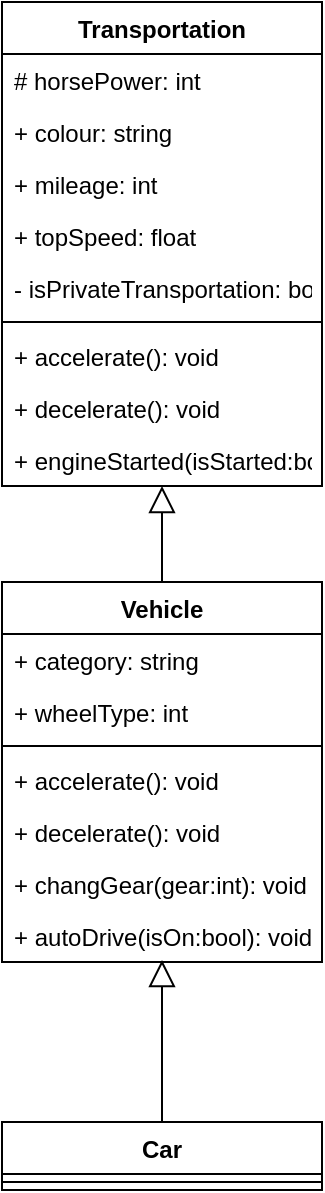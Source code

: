 <mxfile version="13.2.6"><diagram id="mr9vHgrjZ5_gYrxV09fr" name="Page-1"><mxGraphModel dx="782" dy="1602" grid="1" gridSize="10" guides="1" tooltips="1" connect="1" arrows="1" fold="1" page="1" pageScale="1" pageWidth="827" pageHeight="1169" math="0" shadow="0"><root><mxCell id="0"/><mxCell id="1" parent="0"/><mxCell id="kSFikkvMhhY0A_QUyJRF-38" value="" style="edgeStyle=orthogonalEdgeStyle;rounded=0;orthogonalLoop=1;jettySize=auto;html=1;startSize=11;endArrow=block;endFill=0;endSize=11;" edge="1" parent="1" source="kSFikkvMhhY0A_QUyJRF-10" target="kSFikkvMhhY0A_QUyJRF-25"><mxGeometry relative="1" as="geometry"/></mxCell><mxCell id="kSFikkvMhhY0A_QUyJRF-10" value="Vehicle" style="swimlane;fontStyle=1;align=center;verticalAlign=top;childLayout=stackLayout;horizontal=1;startSize=26;horizontalStack=0;resizeParent=1;resizeParentMax=0;resizeLast=0;collapsible=1;marginBottom=0;" vertex="1" parent="1"><mxGeometry x="254" y="-120" width="160" height="190" as="geometry"/></mxCell><mxCell id="kSFikkvMhhY0A_QUyJRF-12" value="+ category: string" style="text;strokeColor=none;fillColor=none;align=left;verticalAlign=top;spacingLeft=4;spacingRight=4;overflow=hidden;rotatable=0;points=[[0,0.5],[1,0.5]];portConstraint=eastwest;" vertex="1" parent="kSFikkvMhhY0A_QUyJRF-10"><mxGeometry y="26" width="160" height="26" as="geometry"/></mxCell><mxCell id="kSFikkvMhhY0A_QUyJRF-13" value="+ wheelType: int" style="text;strokeColor=none;fillColor=none;align=left;verticalAlign=top;spacingLeft=4;spacingRight=4;overflow=hidden;rotatable=0;points=[[0,0.5],[1,0.5]];portConstraint=eastwest;" vertex="1" parent="kSFikkvMhhY0A_QUyJRF-10"><mxGeometry y="52" width="160" height="26" as="geometry"/></mxCell><mxCell id="kSFikkvMhhY0A_QUyJRF-17" value="" style="line;strokeWidth=1;fillColor=none;align=left;verticalAlign=middle;spacingTop=-1;spacingLeft=3;spacingRight=3;rotatable=0;labelPosition=right;points=[];portConstraint=eastwest;" vertex="1" parent="kSFikkvMhhY0A_QUyJRF-10"><mxGeometry y="78" width="160" height="8" as="geometry"/></mxCell><mxCell id="kSFikkvMhhY0A_QUyJRF-18" value="+ accelerate(): void" style="text;strokeColor=none;fillColor=none;align=left;verticalAlign=top;spacingLeft=4;spacingRight=4;overflow=hidden;rotatable=0;points=[[0,0.5],[1,0.5]];portConstraint=eastwest;" vertex="1" parent="kSFikkvMhhY0A_QUyJRF-10"><mxGeometry y="86" width="160" height="26" as="geometry"/></mxCell><mxCell id="kSFikkvMhhY0A_QUyJRF-19" value="+ decelerate(): void" style="text;strokeColor=none;fillColor=none;align=left;verticalAlign=top;spacingLeft=4;spacingRight=4;overflow=hidden;rotatable=0;points=[[0,0.5],[1,0.5]];portConstraint=eastwest;" vertex="1" parent="kSFikkvMhhY0A_QUyJRF-10"><mxGeometry y="112" width="160" height="26" as="geometry"/></mxCell><mxCell id="kSFikkvMhhY0A_QUyJRF-21" value="+ changGear(gear:int): void" style="text;strokeColor=none;fillColor=none;align=left;verticalAlign=top;spacingLeft=4;spacingRight=4;overflow=hidden;rotatable=0;points=[[0,0.5],[1,0.5]];portConstraint=eastwest;" vertex="1" parent="kSFikkvMhhY0A_QUyJRF-10"><mxGeometry y="138" width="160" height="26" as="geometry"/></mxCell><mxCell id="kSFikkvMhhY0A_QUyJRF-22" value="+ autoDrive(isOn:bool): void" style="text;strokeColor=none;fillColor=none;align=left;verticalAlign=top;spacingLeft=4;spacingRight=4;overflow=hidden;rotatable=0;points=[[0,0.5],[1,0.5]];portConstraint=eastwest;" vertex="1" parent="kSFikkvMhhY0A_QUyJRF-10"><mxGeometry y="164" width="160" height="26" as="geometry"/></mxCell><mxCell id="kSFikkvMhhY0A_QUyJRF-24" style="edgeStyle=orthogonalEdgeStyle;rounded=0;orthogonalLoop=1;jettySize=auto;html=1;entryX=0.5;entryY=0.962;entryDx=0;entryDy=0;entryPerimeter=0;endArrow=block;endFill=0;endSize=11;startSize=11;" edge="1" parent="1" source="lHSM7lHisNcG6sLCRa3u-1" target="kSFikkvMhhY0A_QUyJRF-22"><mxGeometry relative="1" as="geometry"/></mxCell><mxCell id="lHSM7lHisNcG6sLCRa3u-1" value="Car" style="swimlane;fontStyle=1;align=center;verticalAlign=top;childLayout=stackLayout;horizontal=1;startSize=26;horizontalStack=0;resizeParent=1;resizeParentMax=0;resizeLast=0;collapsible=1;marginBottom=0;" parent="1" vertex="1"><mxGeometry x="254" y="150" width="160" height="34" as="geometry"/></mxCell><mxCell id="lHSM7lHisNcG6sLCRa3u-3" value="" style="line;strokeWidth=1;fillColor=none;align=left;verticalAlign=middle;spacingTop=-1;spacingLeft=3;spacingRight=3;rotatable=0;labelPosition=right;points=[];portConstraint=eastwest;" parent="lHSM7lHisNcG6sLCRa3u-1" vertex="1"><mxGeometry y="26" width="160" height="8" as="geometry"/></mxCell><mxCell id="kSFikkvMhhY0A_QUyJRF-25" value="Transportation" style="swimlane;fontStyle=1;align=center;verticalAlign=top;childLayout=stackLayout;horizontal=1;startSize=26;horizontalStack=0;resizeParent=1;resizeParentMax=0;resizeLast=0;collapsible=1;marginBottom=0;" vertex="1" parent="1"><mxGeometry x="254" y="-410" width="160" height="242" as="geometry"/></mxCell><mxCell id="kSFikkvMhhY0A_QUyJRF-26" value="# horsePower: int" style="text;strokeColor=none;fillColor=none;align=left;verticalAlign=top;spacingLeft=4;spacingRight=4;overflow=hidden;rotatable=0;points=[[0,0.5],[1,0.5]];portConstraint=eastwest;" vertex="1" parent="kSFikkvMhhY0A_QUyJRF-25"><mxGeometry y="26" width="160" height="26" as="geometry"/></mxCell><mxCell id="kSFikkvMhhY0A_QUyJRF-29" value="+ colour: string" style="text;strokeColor=none;fillColor=none;align=left;verticalAlign=top;spacingLeft=4;spacingRight=4;overflow=hidden;rotatable=0;points=[[0,0.5],[1,0.5]];portConstraint=eastwest;" vertex="1" parent="kSFikkvMhhY0A_QUyJRF-25"><mxGeometry y="52" width="160" height="26" as="geometry"/></mxCell><mxCell id="kSFikkvMhhY0A_QUyJRF-30" value="+ mileage: int" style="text;strokeColor=none;fillColor=none;align=left;verticalAlign=top;spacingLeft=4;spacingRight=4;overflow=hidden;rotatable=0;points=[[0,0.5],[1,0.5]];portConstraint=eastwest;" vertex="1" parent="kSFikkvMhhY0A_QUyJRF-25"><mxGeometry y="78" width="160" height="26" as="geometry"/></mxCell><mxCell id="kSFikkvMhhY0A_QUyJRF-31" value="+ topSpeed: float" style="text;strokeColor=none;fillColor=none;align=left;verticalAlign=top;spacingLeft=4;spacingRight=4;overflow=hidden;rotatable=0;points=[[0,0.5],[1,0.5]];portConstraint=eastwest;" vertex="1" parent="kSFikkvMhhY0A_QUyJRF-25"><mxGeometry y="104" width="160" height="26" as="geometry"/></mxCell><mxCell id="kSFikkvMhhY0A_QUyJRF-39" value="- isPrivateTransportation: bool" style="text;strokeColor=none;fillColor=none;align=left;verticalAlign=top;spacingLeft=4;spacingRight=4;overflow=hidden;rotatable=0;points=[[0,0.5],[1,0.5]];portConstraint=eastwest;" vertex="1" parent="kSFikkvMhhY0A_QUyJRF-25"><mxGeometry y="130" width="160" height="26" as="geometry"/></mxCell><mxCell id="kSFikkvMhhY0A_QUyJRF-32" value="" style="line;strokeWidth=1;fillColor=none;align=left;verticalAlign=middle;spacingTop=-1;spacingLeft=3;spacingRight=3;rotatable=0;labelPosition=right;points=[];portConstraint=eastwest;" vertex="1" parent="kSFikkvMhhY0A_QUyJRF-25"><mxGeometry y="156" width="160" height="8" as="geometry"/></mxCell><mxCell id="kSFikkvMhhY0A_QUyJRF-33" value="+ accelerate(): void" style="text;strokeColor=none;fillColor=none;align=left;verticalAlign=top;spacingLeft=4;spacingRight=4;overflow=hidden;rotatable=0;points=[[0,0.5],[1,0.5]];portConstraint=eastwest;" vertex="1" parent="kSFikkvMhhY0A_QUyJRF-25"><mxGeometry y="164" width="160" height="26" as="geometry"/></mxCell><mxCell id="kSFikkvMhhY0A_QUyJRF-34" value="+ decelerate(): void" style="text;strokeColor=none;fillColor=none;align=left;verticalAlign=top;spacingLeft=4;spacingRight=4;overflow=hidden;rotatable=0;points=[[0,0.5],[1,0.5]];portConstraint=eastwest;" vertex="1" parent="kSFikkvMhhY0A_QUyJRF-25"><mxGeometry y="190" width="160" height="26" as="geometry"/></mxCell><mxCell id="kSFikkvMhhY0A_QUyJRF-35" value="+ engineStarted(isStarted:bool): void" style="text;strokeColor=none;fillColor=none;align=left;verticalAlign=top;spacingLeft=4;spacingRight=4;overflow=hidden;rotatable=0;points=[[0,0.5],[1,0.5]];portConstraint=eastwest;" vertex="1" parent="kSFikkvMhhY0A_QUyJRF-25"><mxGeometry y="216" width="160" height="26" as="geometry"/></mxCell></root></mxGraphModel></diagram></mxfile>